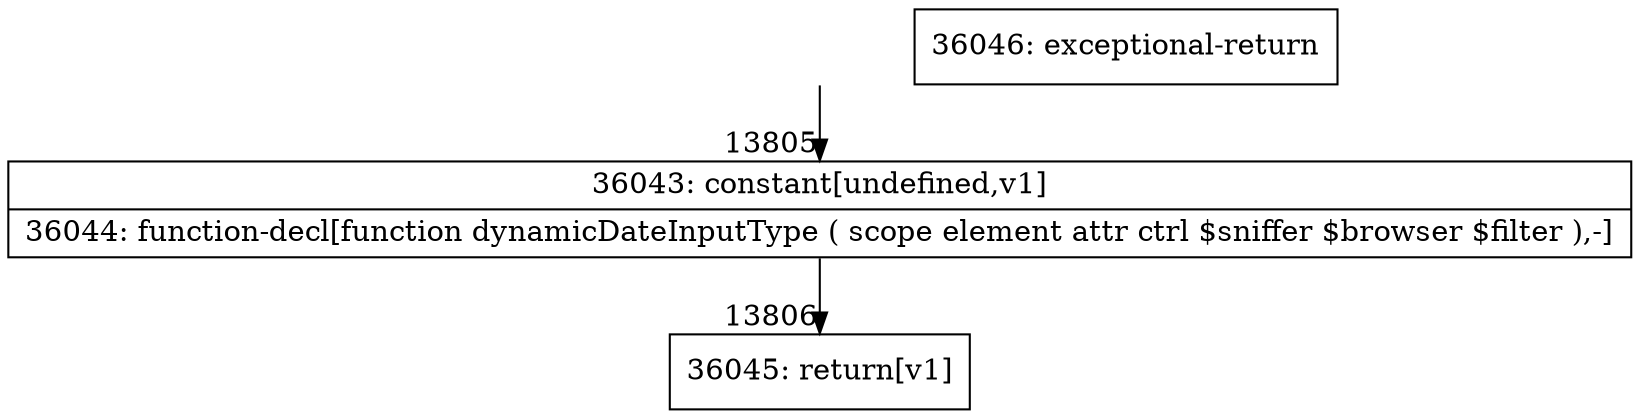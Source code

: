 digraph {
rankdir="TD"
BB_entry1067[shape=none,label=""];
BB_entry1067 -> BB13805 [tailport=s, headport=n, headlabel="    13805"]
BB13805 [shape=record label="{36043: constant[undefined,v1]|36044: function-decl[function dynamicDateInputType ( scope element attr ctrl $sniffer $browser $filter ),-]}" ] 
BB13805 -> BB13806 [tailport=s, headport=n, headlabel="      13806"]
BB13806 [shape=record label="{36045: return[v1]}" ] 
BB13807 [shape=record label="{36046: exceptional-return}" ] 
//#$~ 21659
}
